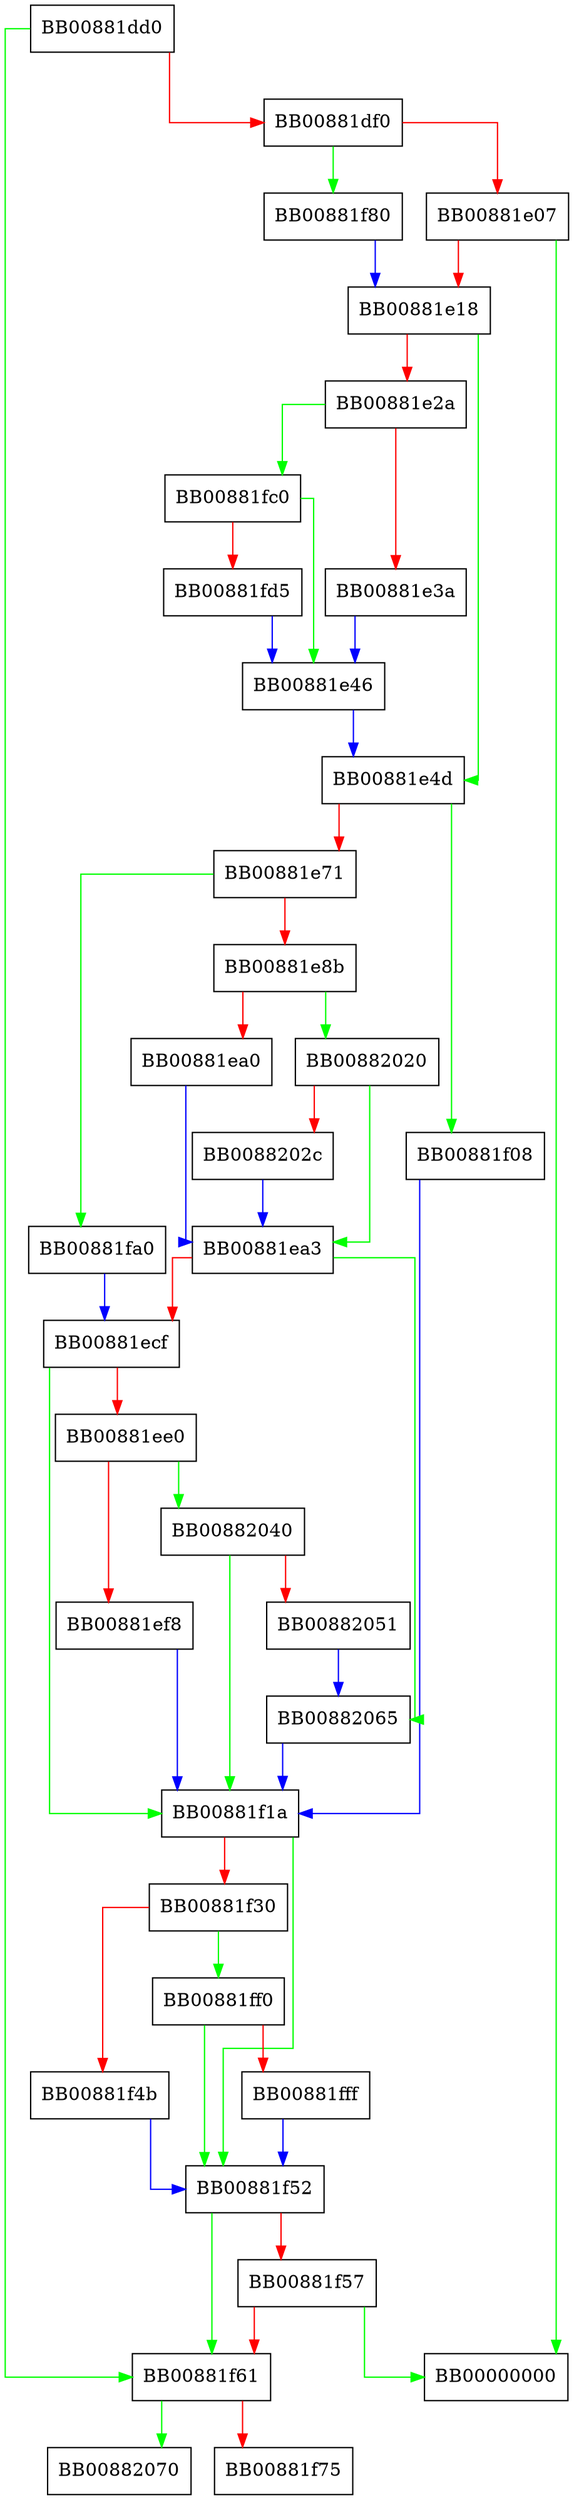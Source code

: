 digraph _IO_link_in {
  node [shape="box"];
  graph [splines=ortho];
  BB00881dd0 -> BB00881f61 [color="green"];
  BB00881dd0 -> BB00881df0 [color="red"];
  BB00881df0 -> BB00881f80 [color="green"];
  BB00881df0 -> BB00881e07 [color="red"];
  BB00881e07 -> BB00000000 [color="green"];
  BB00881e07 -> BB00881e18 [color="red"];
  BB00881e18 -> BB00881e4d [color="green"];
  BB00881e18 -> BB00881e2a [color="red"];
  BB00881e2a -> BB00881fc0 [color="green"];
  BB00881e2a -> BB00881e3a [color="red"];
  BB00881e3a -> BB00881e46 [color="blue"];
  BB00881e46 -> BB00881e4d [color="blue"];
  BB00881e4d -> BB00881f08 [color="green"];
  BB00881e4d -> BB00881e71 [color="red"];
  BB00881e71 -> BB00881fa0 [color="green"];
  BB00881e71 -> BB00881e8b [color="red"];
  BB00881e8b -> BB00882020 [color="green"];
  BB00881e8b -> BB00881ea0 [color="red"];
  BB00881ea0 -> BB00881ea3 [color="blue"];
  BB00881ea3 -> BB00882065 [color="green"];
  BB00881ea3 -> BB00881ecf [color="red"];
  BB00881ecf -> BB00881f1a [color="green"];
  BB00881ecf -> BB00881ee0 [color="red"];
  BB00881ee0 -> BB00882040 [color="green"];
  BB00881ee0 -> BB00881ef8 [color="red"];
  BB00881ef8 -> BB00881f1a [color="blue"];
  BB00881f08 -> BB00881f1a [color="blue"];
  BB00881f1a -> BB00881f52 [color="green"];
  BB00881f1a -> BB00881f30 [color="red"];
  BB00881f30 -> BB00881ff0 [color="green"];
  BB00881f30 -> BB00881f4b [color="red"];
  BB00881f4b -> BB00881f52 [color="blue"];
  BB00881f52 -> BB00881f61 [color="green"];
  BB00881f52 -> BB00881f57 [color="red"];
  BB00881f57 -> BB00000000 [color="green"];
  BB00881f57 -> BB00881f61 [color="red"];
  BB00881f61 -> BB00882070 [color="green"];
  BB00881f61 -> BB00881f75 [color="red"];
  BB00881f80 -> BB00881e18 [color="blue"];
  BB00881fa0 -> BB00881ecf [color="blue"];
  BB00881fc0 -> BB00881e46 [color="green"];
  BB00881fc0 -> BB00881fd5 [color="red"];
  BB00881fd5 -> BB00881e46 [color="blue"];
  BB00881ff0 -> BB00881f52 [color="green"];
  BB00881ff0 -> BB00881fff [color="red"];
  BB00881fff -> BB00881f52 [color="blue"];
  BB00882020 -> BB00881ea3 [color="green"];
  BB00882020 -> BB0088202c [color="red"];
  BB0088202c -> BB00881ea3 [color="blue"];
  BB00882040 -> BB00881f1a [color="green"];
  BB00882040 -> BB00882051 [color="red"];
  BB00882051 -> BB00882065 [color="blue"];
  BB00882065 -> BB00881f1a [color="blue"];
}